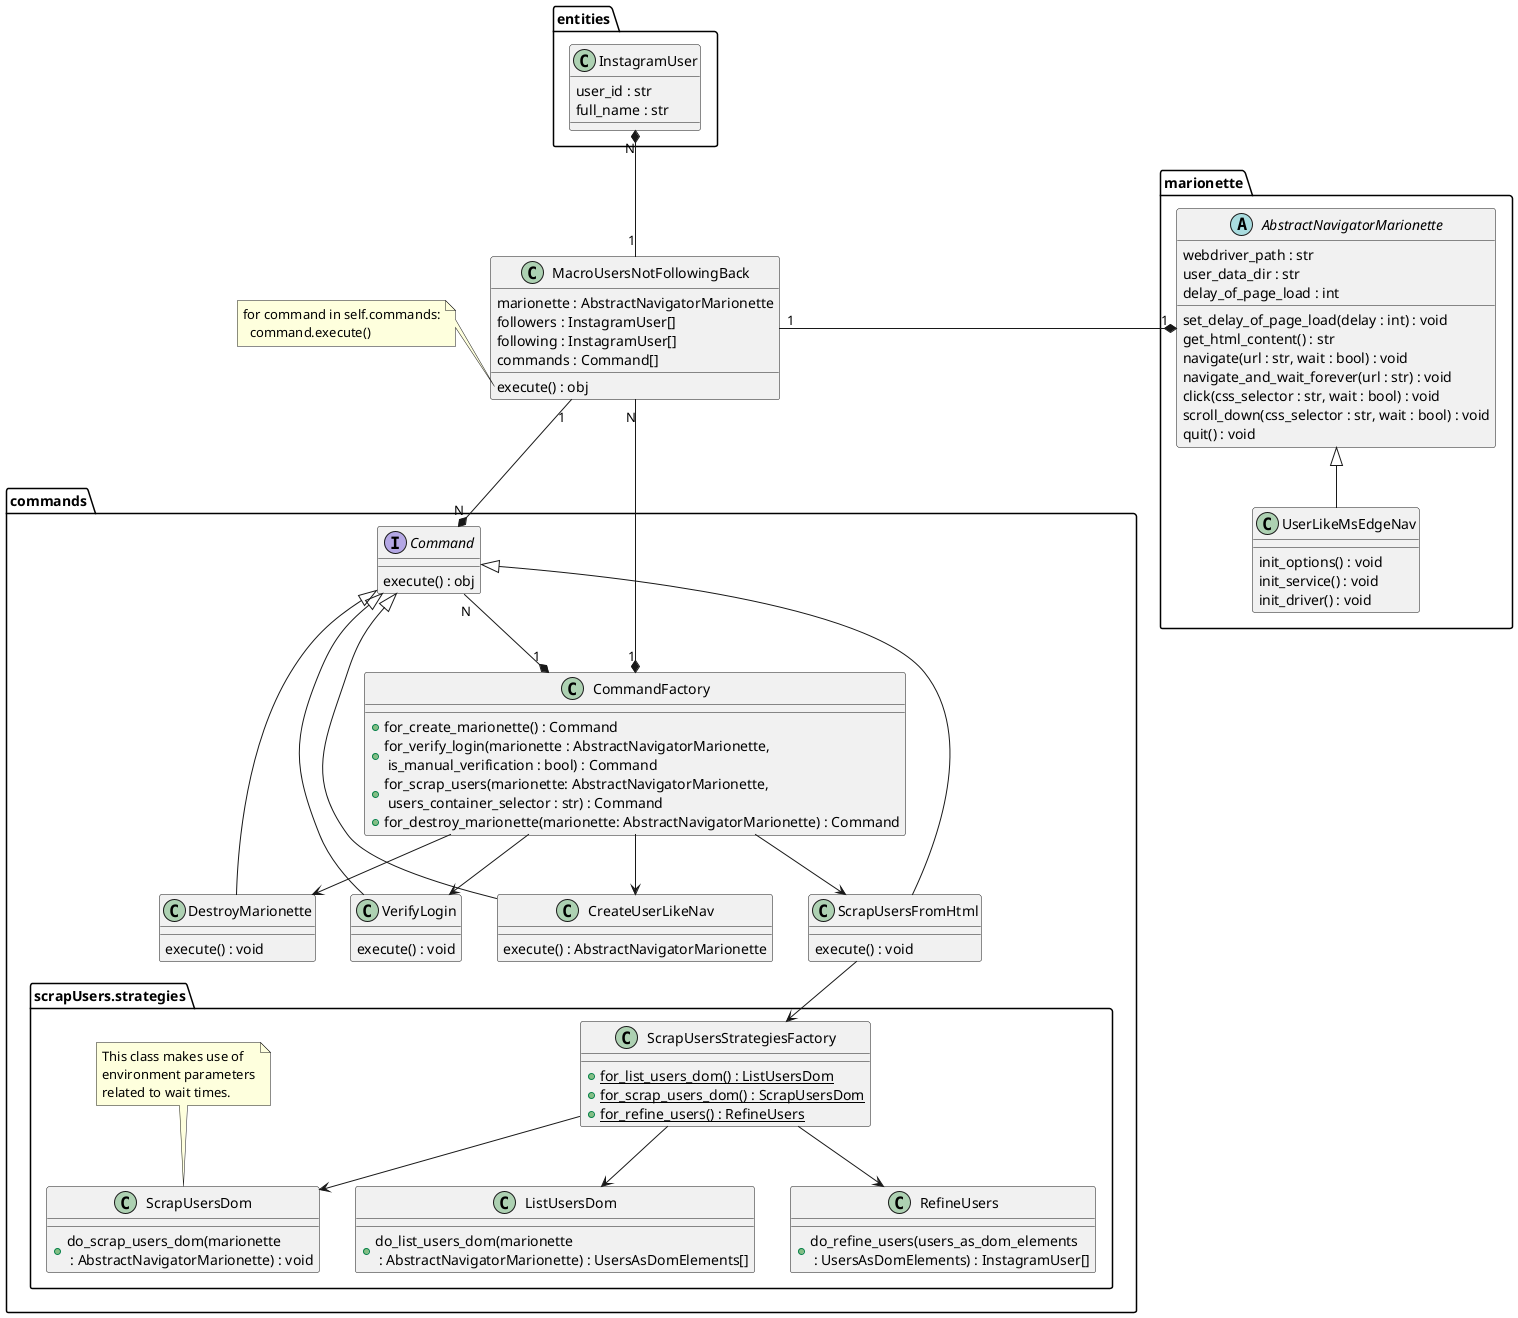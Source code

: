 @startuml
package "marionette" as marionette {
  abstract class "AbstractNavigatorMarionette" as anm {
    webdriver_path : str
    user_data_dir : str
    delay_of_page_load : int

    set_delay_of_page_load(delay : int) : void
    get_html_content() : str
    navigate(url : str, wait : bool) : void
    navigate_and_wait_forever(url : str) : void
    click(css_selector : str, wait : bool) : void
    scroll_down(css_selector : str, wait : bool) : void
    quit() : void
  }

  class "UserLikeMsEdgeNav" as ulmen {
    init_options() : void
    init_service() : void
    init_driver() : void
  }

  ulmen -up-|> anm
}


package "entities" as entities {
  class "InstagramUser" as user {
    user_id : str
    full_name : str
  }
}

package "commands" as commands {
  interface "Command" as c {
    execute() : obj
  }

  class "CommandFactory" as cf {
    +for_create_marionette() : Command
    +for_verify_login(marionette : AbstractNavigatorMarionette,\n is_manual_verification : bool) : Command
    +for_scrap_users(marionette: AbstractNavigatorMarionette,\n users_container_selector : str) : Command
    +for_destroy_marionette(marionette: AbstractNavigatorMarionette) : Command
  }

  class "CreateUserLikeNav" as culn {
    execute() : AbstractNavigatorMarionette
  }
  culn -up-|> c
  cf -down-> culn

  class "DestroyMarionette" as dm {
    execute() : void
  }
  dm -up-|> c
  cf -down-> dm

  class "VerifyLogin" as vl {
    execute() : void
  }
  vl -up-|> c
  cf -down-> vl

  class "ScrapUsersFromHtml" as sufh {
    execute() : void
  }
  sufh -up-|> c
  cf -down-> sufh

  package "scrapUsers.strategies" as su_str {
    class "ScrapUsersStrategiesFactory" as susf {
      +{static}for_list_users_dom() : ListUsersDom
      +{static}for_scrap_users_dom() : ScrapUsersDom
      +{static}for_refine_users() : RefineUsers
    }

    class "ListUsersDom" as su_str_lud {
      +do_list_users_dom(marionette\n : AbstractNavigatorMarionette) : UsersAsDomElements[]
    }
    susf --> su_str_lud

    class "RefineUsers" as su_str_ru {
      +do_refine_users(users_as_dom_elements\n : UsersAsDomElements) : InstagramUser[]
    }
    susf --> su_str_ru

    class "ScrapUsersDom" as su_str_sud {
      +do_scrap_users_dom(marionette\n : AbstractNavigatorMarionette) : void
    }
    susf --> su_str_sud
    note top of su_str_sud
      This class makes use of
      environment parameters
      related to wait times.
    end note

    sufh --> susf
  }
}


class "MacroUsersNotFollowingBack" as macro_nfb {
  marionette : AbstractNavigatorMarionette
  followers : InstagramUser[]
  following : InstagramUser[]
  commands : Command[]

  execute() : obj
}

note left of macro_nfb::execute
  for command in self.commands:
    command.execute()
end note

macro_nfb "1" -right-* "1" anm
macro_nfb "1" -up-* "N" user
macro_nfb "1" -down-* "N" c

c "N" -down-* "1" cf
macro_nfb "N" -down-* "1" cf
@enduml